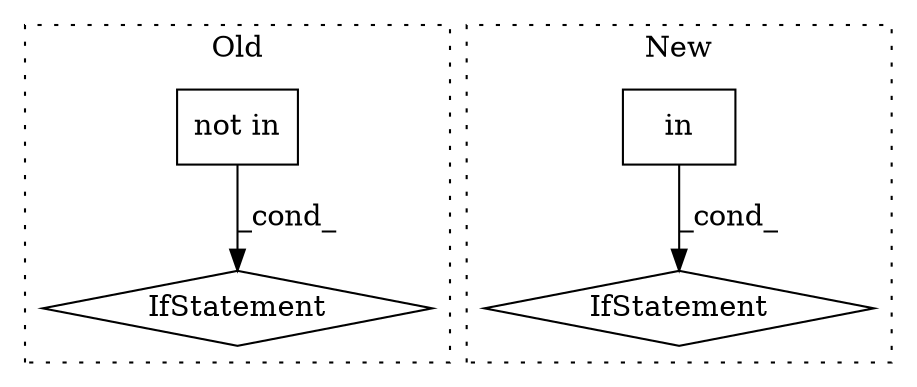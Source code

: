 digraph G {
subgraph cluster0 {
1 [label="not in" a="108" s="34919" l="26" shape="box"];
4 [label="IfStatement" a="25" s="34911,34945" l="8,2" shape="diamond"];
label = "Old";
style="dotted";
}
subgraph cluster1 {
2 [label="in" a="105" s="34653" l="22" shape="box"];
3 [label="IfStatement" a="25" s="34676" l="3" shape="diamond"];
label = "New";
style="dotted";
}
1 -> 4 [label="_cond_"];
2 -> 3 [label="_cond_"];
}